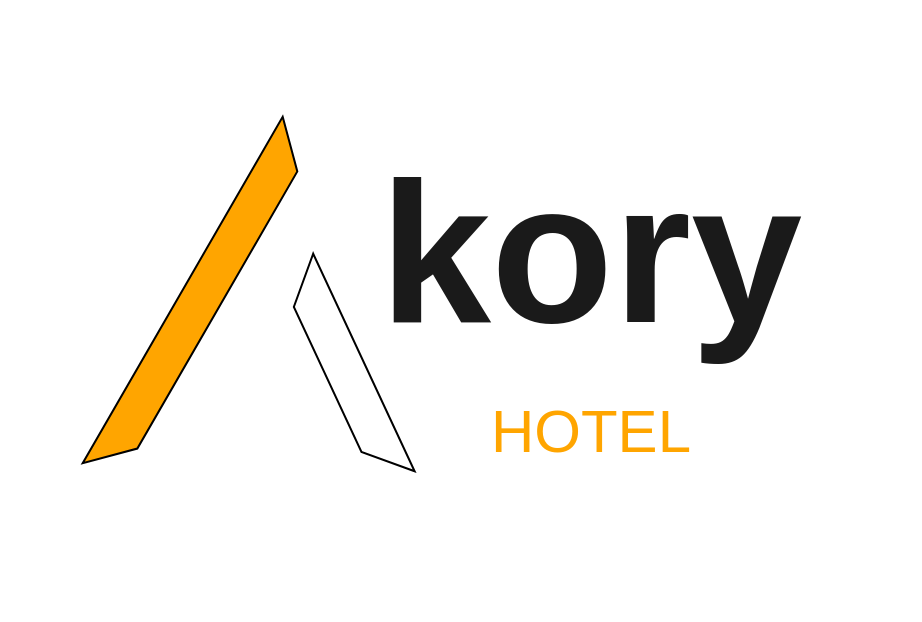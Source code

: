 <mxfile>
    <diagram id="wZHjFRdZciOuKaugSXcP" name="Page-1">
        <mxGraphModel dx="820" dy="614" grid="1" gridSize="10" guides="1" tooltips="1" connect="1" arrows="1" fold="1" page="1" pageScale="1" pageWidth="850" pageHeight="1100" background="none" math="0" shadow="0">
            <root>
                <mxCell id="0"/>
                <mxCell id="1" parent="0"/>
                <mxCell id="5" value="" style="shape=trapezoid;perimeter=trapezoidPerimeter;whiteSpace=wrap;html=1;fixedSize=1;rotation=-240;fillColor=#ffa500;" vertex="1" parent="1">
                    <mxGeometry x="80" y="260" width="200" height="20" as="geometry"/>
                </mxCell>
                <mxCell id="6" value="" style="shape=trapezoid;perimeter=trapezoidPerimeter;whiteSpace=wrap;html=1;fixedSize=1;rotation=-115;" vertex="1" parent="1">
                    <mxGeometry x="192.89" y="295.47" width="120" height="20" as="geometry"/>
                </mxCell>
                <mxCell id="11" value="&lt;span style=&quot;font-size: 100px;&quot;&gt;&lt;font&gt;&lt;b&gt;kory&lt;/b&gt;&lt;/font&gt;&lt;/span&gt;" style="text;html=1;align=center;verticalAlign=middle;resizable=0;points=[];autosize=1;strokeColor=none;fillColor=none;fontColor=#1A1A1A;" vertex="1" parent="1">
                    <mxGeometry x="260" y="180" width="230" height="130" as="geometry"/>
                </mxCell>
                <mxCell id="12" value="&lt;font style=&quot;font-size: 30px;&quot;&gt;HOTEL&lt;/font&gt;" style="text;html=1;align=center;verticalAlign=middle;resizable=0;points=[];autosize=1;strokeColor=none;fillColor=none;fontSize=30;fontColor=#FFA500;" vertex="1" parent="1">
                    <mxGeometry x="315" y="310" width="120" height="50" as="geometry"/>
                </mxCell>
                <mxCell id="13" value="" style="rounded=0;whiteSpace=wrap;html=1;fontSize=30;fillColor=none;strokeColor=none;" vertex="1" parent="1">
                    <mxGeometry x="80" y="120" width="460" height="310" as="geometry"/>
                </mxCell>
            </root>
        </mxGraphModel>
    </diagram>
</mxfile>